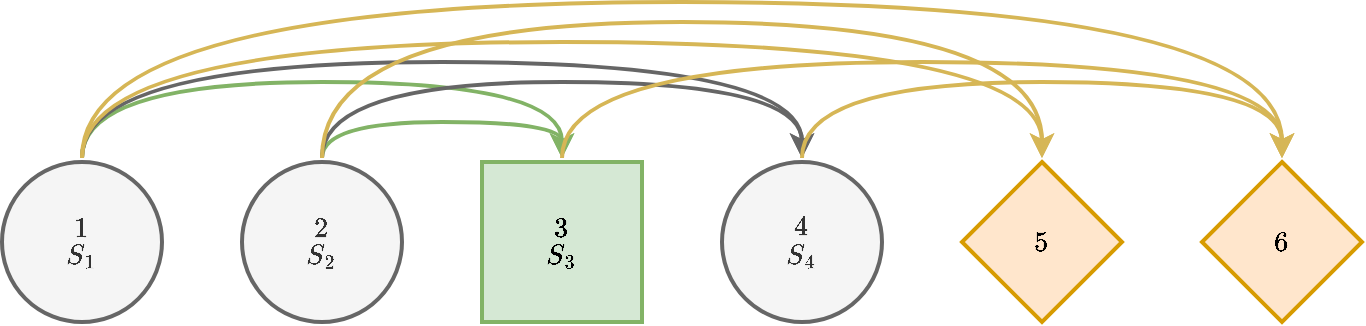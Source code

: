 <mxfile version="13.3.9" type="device"><diagram id="ecWbhTKQsabFGRaZNF1u" name="Page-1"><mxGraphModel dx="918" dy="710" grid="1" gridSize="10" guides="1" tooltips="1" connect="1" arrows="1" fold="1" page="1" pageScale="1" pageWidth="850" pageHeight="1100" math="1" shadow="0"><root><mxCell id="0"/><mxCell id="1" parent="0"/><mxCell id="TJJ4S-aV8dKXTQTflUbw-18" style="edgeStyle=orthogonalEdgeStyle;rounded=0;orthogonalLoop=1;jettySize=auto;html=1;curved=1;strokeWidth=2;fillColor=#d5e8d4;strokeColor=#82b366;" parent="1" source="TJJ4S-aV8dKXTQTflUbw-1" target="TJJ4S-aV8dKXTQTflUbw-4" edge="1"><mxGeometry relative="1" as="geometry"><Array as="points"><mxPoint x="120" y="120"/><mxPoint x="360" y="120"/></Array></mxGeometry></mxCell><mxCell id="TJJ4S-aV8dKXTQTflUbw-20" style="edgeStyle=orthogonalEdgeStyle;curved=1;rounded=0;orthogonalLoop=1;jettySize=auto;html=1;strokeWidth=2;fillColor=#f5f5f5;strokeColor=#666666;" parent="1" source="TJJ4S-aV8dKXTQTflUbw-1" target="TJJ4S-aV8dKXTQTflUbw-5" edge="1"><mxGeometry relative="1" as="geometry"><Array as="points"><mxPoint x="120" y="110"/><mxPoint x="480" y="110"/></Array></mxGeometry></mxCell><mxCell id="TJJ4S-aV8dKXTQTflUbw-26" style="edgeStyle=orthogonalEdgeStyle;curved=1;rounded=0;orthogonalLoop=1;jettySize=auto;html=1;strokeWidth=2;fillColor=#fff2cc;strokeColor=#d6b656;" parent="1" source="TJJ4S-aV8dKXTQTflUbw-1" target="TJJ4S-aV8dKXTQTflUbw-6" edge="1"><mxGeometry relative="1" as="geometry"><Array as="points"><mxPoint x="120" y="80"/><mxPoint x="720" y="80"/></Array></mxGeometry></mxCell><mxCell id="TJJ4S-aV8dKXTQTflUbw-40" style="edgeStyle=orthogonalEdgeStyle;rounded=0;orthogonalLoop=1;jettySize=auto;html=1;curved=1;strokeWidth=2;fillColor=#fff2cc;strokeColor=#d6b656;" parent="1" source="TJJ4S-aV8dKXTQTflUbw-1" target="TJJ4S-aV8dKXTQTflUbw-30" edge="1"><mxGeometry relative="1" as="geometry"><Array as="points"><mxPoint x="120" y="100"/><mxPoint x="600" y="100"/></Array></mxGeometry></mxCell><mxCell id="TJJ4S-aV8dKXTQTflUbw-1" value="`1`&lt;br&gt;`S_1`" style="ellipse;whiteSpace=wrap;html=1;aspect=fixed;fillColor=#f5f5f5;strokeColor=#666666;fontColor=#333333;strokeWidth=2;perimeterSpacing=2;" parent="1" vertex="1"><mxGeometry x="80" y="160" width="80" height="80" as="geometry"/></mxCell><mxCell id="TJJ4S-aV8dKXTQTflUbw-19" style="edgeStyle=orthogonalEdgeStyle;curved=1;rounded=0;orthogonalLoop=1;jettySize=auto;html=1;strokeWidth=2;fillColor=#d5e8d4;strokeColor=#82b366;" parent="1" source="TJJ4S-aV8dKXTQTflUbw-2" target="TJJ4S-aV8dKXTQTflUbw-4" edge="1"><mxGeometry relative="1" as="geometry"><Array as="points"><mxPoint x="240" y="140"/><mxPoint x="360" y="140"/></Array></mxGeometry></mxCell><mxCell id="TJJ4S-aV8dKXTQTflUbw-23" style="edgeStyle=orthogonalEdgeStyle;curved=1;rounded=0;orthogonalLoop=1;jettySize=auto;html=1;strokeWidth=2;fillColor=#f5f5f5;strokeColor=#666666;" parent="1" source="TJJ4S-aV8dKXTQTflUbw-2" target="TJJ4S-aV8dKXTQTflUbw-5" edge="1"><mxGeometry relative="1" as="geometry"><Array as="points"><mxPoint x="240" y="120"/><mxPoint x="480" y="120"/></Array></mxGeometry></mxCell><mxCell id="TJJ4S-aV8dKXTQTflUbw-41" style="edgeStyle=orthogonalEdgeStyle;curved=1;rounded=0;orthogonalLoop=1;jettySize=auto;html=1;strokeWidth=2;fillColor=#fff2cc;strokeColor=#d6b656;" parent="1" source="TJJ4S-aV8dKXTQTflUbw-2" target="TJJ4S-aV8dKXTQTflUbw-30" edge="1"><mxGeometry relative="1" as="geometry"><Array as="points"><mxPoint x="240" y="90"/><mxPoint x="600" y="90"/></Array></mxGeometry></mxCell><mxCell id="TJJ4S-aV8dKXTQTflUbw-2" value="`2`&lt;br&gt;`S_2`" style="ellipse;whiteSpace=wrap;html=1;aspect=fixed;fillColor=#f5f5f5;strokeColor=#666666;fontColor=#333333;strokeWidth=2;perimeterSpacing=2;" parent="1" vertex="1"><mxGeometry x="200" y="160" width="80" height="80" as="geometry"/></mxCell><mxCell id="TJJ4S-aV8dKXTQTflUbw-22" style="edgeStyle=orthogonalEdgeStyle;curved=1;rounded=0;orthogonalLoop=1;jettySize=auto;html=1;strokeWidth=2;fillColor=#fff2cc;strokeColor=#d6b656;" parent="1" source="TJJ4S-aV8dKXTQTflUbw-4" target="TJJ4S-aV8dKXTQTflUbw-6" edge="1"><mxGeometry relative="1" as="geometry"><Array as="points"><mxPoint x="360" y="110"/><mxPoint x="720" y="110"/></Array></mxGeometry></mxCell><mxCell id="TJJ4S-aV8dKXTQTflUbw-4" value="`3`&lt;br&gt;`S_3`" style="whiteSpace=wrap;html=1;aspect=fixed;fontFamily=Helvetica;fontSize=12;align=center;strokeColor=#82b366;fillColor=#d5e8d4;strokeWidth=2;perimeterSpacing=2;" parent="1" vertex="1"><mxGeometry x="320" y="160" width="80" height="80" as="geometry"/></mxCell><mxCell id="TJJ4S-aV8dKXTQTflUbw-21" style="edgeStyle=orthogonalEdgeStyle;curved=1;rounded=0;orthogonalLoop=1;jettySize=auto;html=1;strokeWidth=2;fillColor=#fff2cc;strokeColor=#d6b656;" parent="1" source="TJJ4S-aV8dKXTQTflUbw-5" target="TJJ4S-aV8dKXTQTflUbw-6" edge="1"><mxGeometry relative="1" as="geometry"><Array as="points"><mxPoint x="480" y="120"/><mxPoint x="720" y="120"/></Array></mxGeometry></mxCell><mxCell id="TJJ4S-aV8dKXTQTflUbw-5" value="`4`&lt;br&gt;`S_4`" style="ellipse;whiteSpace=wrap;html=1;aspect=fixed;fillColor=#f5f5f5;strokeColor=#666666;fontColor=#333333;strokeWidth=2;perimeterSpacing=2;" parent="1" vertex="1"><mxGeometry x="440" y="160" width="80" height="80" as="geometry"/></mxCell><mxCell id="TJJ4S-aV8dKXTQTflUbw-6" value="`6`&lt;br&gt;" style="rhombus;whiteSpace=wrap;html=1;fontFamily=Helvetica;fontSize=12;align=center;strokeColor=#d79b00;fillColor=#ffe6cc;strokeWidth=2;perimeterSpacing=2;" parent="1" vertex="1"><mxGeometry x="680" y="160" width="80" height="80" as="geometry"/></mxCell><mxCell id="TJJ4S-aV8dKXTQTflUbw-30" value="`5`" style="rhombus;whiteSpace=wrap;html=1;fillColor=#ffe6cc;strokeColor=#d79b00;strokeWidth=2;perimeterSpacing=2;" parent="1" vertex="1"><mxGeometry x="560" y="160" width="80" height="80" as="geometry"/></mxCell></root></mxGraphModel></diagram></mxfile>